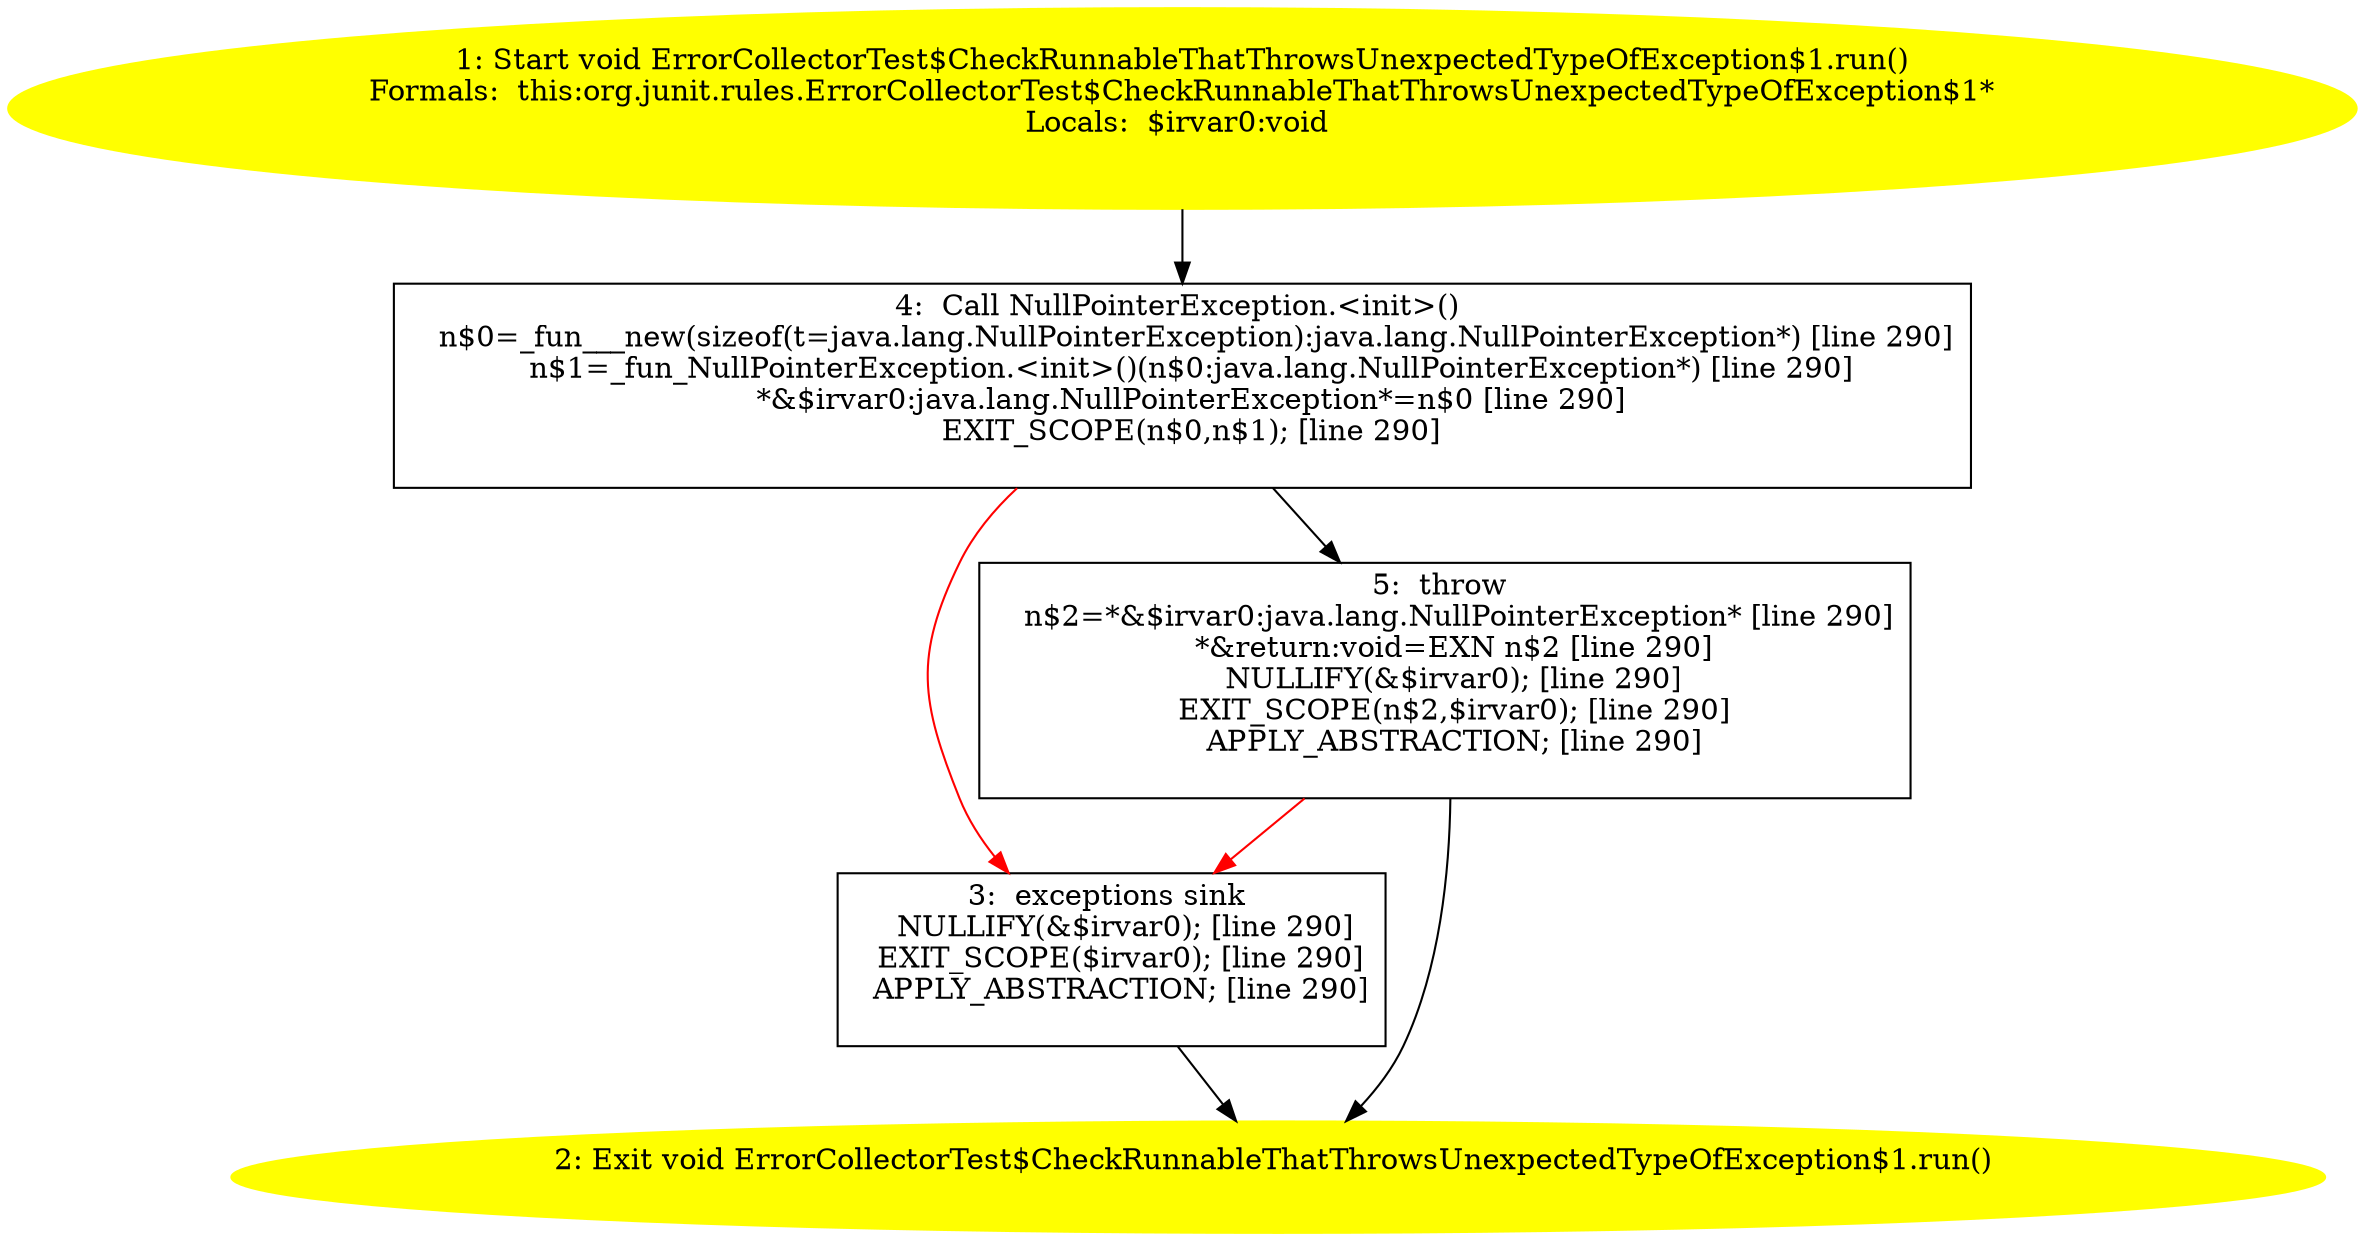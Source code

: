 /* @generated */
digraph cfg {
"org.junit.rules.ErrorCollectorTest$CheckRunnableThatThrowsUnexpectedTypeOfException$1.run():void.ed542c9dc9e77528828dde060e9f60cd_1" [label="1: Start void ErrorCollectorTest$CheckRunnableThatThrowsUnexpectedTypeOfException$1.run()\nFormals:  this:org.junit.rules.ErrorCollectorTest$CheckRunnableThatThrowsUnexpectedTypeOfException$1*\nLocals:  $irvar0:void \n  " color=yellow style=filled]
	

	 "org.junit.rules.ErrorCollectorTest$CheckRunnableThatThrowsUnexpectedTypeOfException$1.run():void.ed542c9dc9e77528828dde060e9f60cd_1" -> "org.junit.rules.ErrorCollectorTest$CheckRunnableThatThrowsUnexpectedTypeOfException$1.run():void.ed542c9dc9e77528828dde060e9f60cd_4" ;
"org.junit.rules.ErrorCollectorTest$CheckRunnableThatThrowsUnexpectedTypeOfException$1.run():void.ed542c9dc9e77528828dde060e9f60cd_2" [label="2: Exit void ErrorCollectorTest$CheckRunnableThatThrowsUnexpectedTypeOfException$1.run() \n  " color=yellow style=filled]
	

"org.junit.rules.ErrorCollectorTest$CheckRunnableThatThrowsUnexpectedTypeOfException$1.run():void.ed542c9dc9e77528828dde060e9f60cd_3" [label="3:  exceptions sink \n   NULLIFY(&$irvar0); [line 290]\n  EXIT_SCOPE($irvar0); [line 290]\n  APPLY_ABSTRACTION; [line 290]\n " shape="box"]
	

	 "org.junit.rules.ErrorCollectorTest$CheckRunnableThatThrowsUnexpectedTypeOfException$1.run():void.ed542c9dc9e77528828dde060e9f60cd_3" -> "org.junit.rules.ErrorCollectorTest$CheckRunnableThatThrowsUnexpectedTypeOfException$1.run():void.ed542c9dc9e77528828dde060e9f60cd_2" ;
"org.junit.rules.ErrorCollectorTest$CheckRunnableThatThrowsUnexpectedTypeOfException$1.run():void.ed542c9dc9e77528828dde060e9f60cd_4" [label="4:  Call NullPointerException.<init>() \n   n$0=_fun___new(sizeof(t=java.lang.NullPointerException):java.lang.NullPointerException*) [line 290]\n  n$1=_fun_NullPointerException.<init>()(n$0:java.lang.NullPointerException*) [line 290]\n  *&$irvar0:java.lang.NullPointerException*=n$0 [line 290]\n  EXIT_SCOPE(n$0,n$1); [line 290]\n " shape="box"]
	

	 "org.junit.rules.ErrorCollectorTest$CheckRunnableThatThrowsUnexpectedTypeOfException$1.run():void.ed542c9dc9e77528828dde060e9f60cd_4" -> "org.junit.rules.ErrorCollectorTest$CheckRunnableThatThrowsUnexpectedTypeOfException$1.run():void.ed542c9dc9e77528828dde060e9f60cd_5" ;
	 "org.junit.rules.ErrorCollectorTest$CheckRunnableThatThrowsUnexpectedTypeOfException$1.run():void.ed542c9dc9e77528828dde060e9f60cd_4" -> "org.junit.rules.ErrorCollectorTest$CheckRunnableThatThrowsUnexpectedTypeOfException$1.run():void.ed542c9dc9e77528828dde060e9f60cd_3" [color="red" ];
"org.junit.rules.ErrorCollectorTest$CheckRunnableThatThrowsUnexpectedTypeOfException$1.run():void.ed542c9dc9e77528828dde060e9f60cd_5" [label="5:  throw \n   n$2=*&$irvar0:java.lang.NullPointerException* [line 290]\n  *&return:void=EXN n$2 [line 290]\n  NULLIFY(&$irvar0); [line 290]\n  EXIT_SCOPE(n$2,$irvar0); [line 290]\n  APPLY_ABSTRACTION; [line 290]\n " shape="box"]
	

	 "org.junit.rules.ErrorCollectorTest$CheckRunnableThatThrowsUnexpectedTypeOfException$1.run():void.ed542c9dc9e77528828dde060e9f60cd_5" -> "org.junit.rules.ErrorCollectorTest$CheckRunnableThatThrowsUnexpectedTypeOfException$1.run():void.ed542c9dc9e77528828dde060e9f60cd_2" ;
	 "org.junit.rules.ErrorCollectorTest$CheckRunnableThatThrowsUnexpectedTypeOfException$1.run():void.ed542c9dc9e77528828dde060e9f60cd_5" -> "org.junit.rules.ErrorCollectorTest$CheckRunnableThatThrowsUnexpectedTypeOfException$1.run():void.ed542c9dc9e77528828dde060e9f60cd_3" [color="red" ];
}

